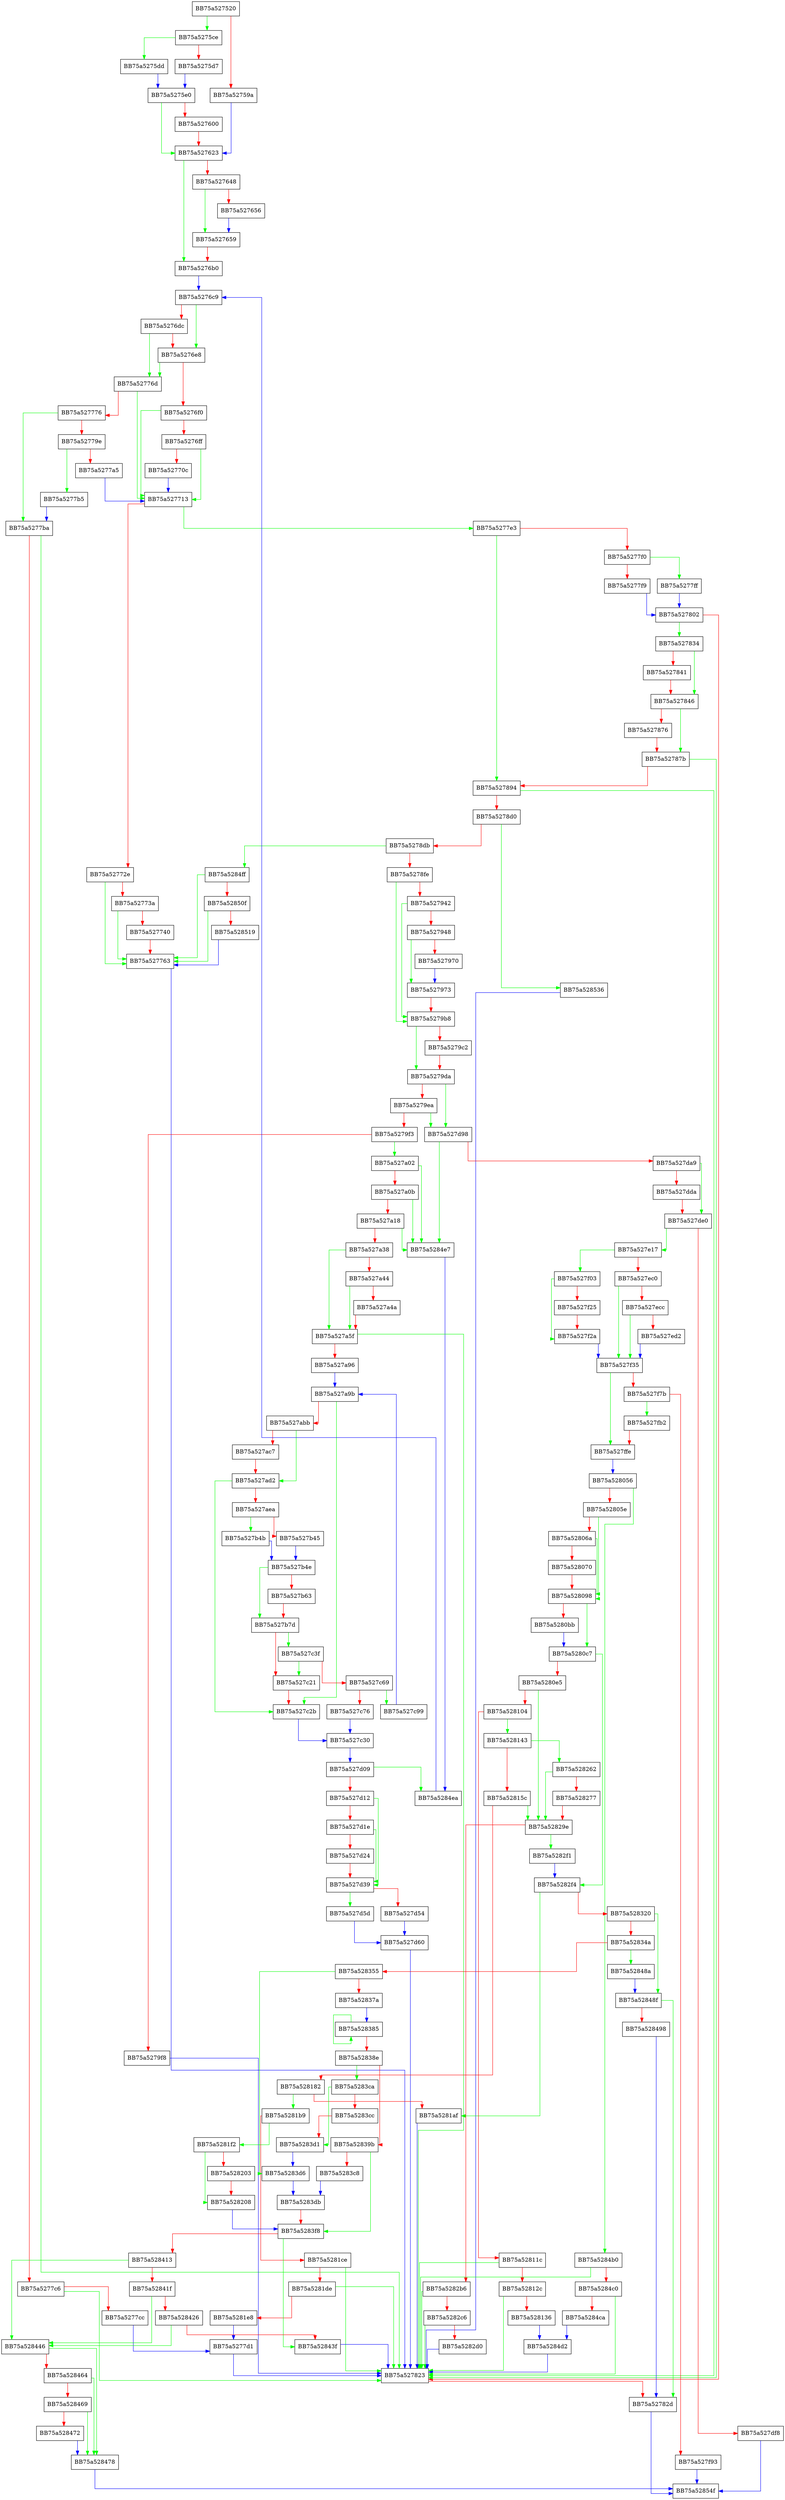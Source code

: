 digraph FindNext {
  node [shape="box"];
  graph [splines=ortho];
  BB75a527520 -> BB75a5275ce [color="green"];
  BB75a527520 -> BB75a52759a [color="red"];
  BB75a52759a -> BB75a527623 [color="blue"];
  BB75a5275ce -> BB75a5275dd [color="green"];
  BB75a5275ce -> BB75a5275d7 [color="red"];
  BB75a5275d7 -> BB75a5275e0 [color="blue"];
  BB75a5275dd -> BB75a5275e0 [color="blue"];
  BB75a5275e0 -> BB75a527623 [color="green"];
  BB75a5275e0 -> BB75a527600 [color="red"];
  BB75a527600 -> BB75a527623 [color="red"];
  BB75a527623 -> BB75a5276b0 [color="green"];
  BB75a527623 -> BB75a527648 [color="red"];
  BB75a527648 -> BB75a527659 [color="green"];
  BB75a527648 -> BB75a527656 [color="red"];
  BB75a527656 -> BB75a527659 [color="blue"];
  BB75a527659 -> BB75a5276b0 [color="red"];
  BB75a5276b0 -> BB75a5276c9 [color="blue"];
  BB75a5276c9 -> BB75a5276e8 [color="green"];
  BB75a5276c9 -> BB75a5276dc [color="red"];
  BB75a5276dc -> BB75a52776d [color="green"];
  BB75a5276dc -> BB75a5276e8 [color="red"];
  BB75a5276e8 -> BB75a52776d [color="green"];
  BB75a5276e8 -> BB75a5276f0 [color="red"];
  BB75a5276f0 -> BB75a527713 [color="green"];
  BB75a5276f0 -> BB75a5276ff [color="red"];
  BB75a5276ff -> BB75a527713 [color="green"];
  BB75a5276ff -> BB75a52770c [color="red"];
  BB75a52770c -> BB75a527713 [color="blue"];
  BB75a527713 -> BB75a5277e3 [color="green"];
  BB75a527713 -> BB75a52772e [color="red"];
  BB75a52772e -> BB75a527763 [color="green"];
  BB75a52772e -> BB75a52773a [color="red"];
  BB75a52773a -> BB75a527763 [color="green"];
  BB75a52773a -> BB75a527740 [color="red"];
  BB75a527740 -> BB75a527763 [color="red"];
  BB75a527763 -> BB75a527823 [color="blue"];
  BB75a52776d -> BB75a527713 [color="green"];
  BB75a52776d -> BB75a527776 [color="red"];
  BB75a527776 -> BB75a5277ba [color="green"];
  BB75a527776 -> BB75a52779e [color="red"];
  BB75a52779e -> BB75a5277b5 [color="green"];
  BB75a52779e -> BB75a5277a5 [color="red"];
  BB75a5277a5 -> BB75a527713 [color="blue"];
  BB75a5277b5 -> BB75a5277ba [color="blue"];
  BB75a5277ba -> BB75a527823 [color="green"];
  BB75a5277ba -> BB75a5277c6 [color="red"];
  BB75a5277c6 -> BB75a527823 [color="green"];
  BB75a5277c6 -> BB75a5277cc [color="red"];
  BB75a5277cc -> BB75a5277d1 [color="blue"];
  BB75a5277d1 -> BB75a527823 [color="blue"];
  BB75a5277e3 -> BB75a527894 [color="green"];
  BB75a5277e3 -> BB75a5277f0 [color="red"];
  BB75a5277f0 -> BB75a5277ff [color="green"];
  BB75a5277f0 -> BB75a5277f9 [color="red"];
  BB75a5277f9 -> BB75a527802 [color="blue"];
  BB75a5277ff -> BB75a527802 [color="blue"];
  BB75a527802 -> BB75a527834 [color="green"];
  BB75a527802 -> BB75a527823 [color="red"];
  BB75a527823 -> BB75a52782d [color="red"];
  BB75a52782d -> BB75a52854f [color="blue"];
  BB75a527834 -> BB75a527846 [color="green"];
  BB75a527834 -> BB75a527841 [color="red"];
  BB75a527841 -> BB75a527846 [color="red"];
  BB75a527846 -> BB75a52787b [color="green"];
  BB75a527846 -> BB75a527876 [color="red"];
  BB75a527876 -> BB75a52787b [color="red"];
  BB75a52787b -> BB75a527823 [color="green"];
  BB75a52787b -> BB75a527894 [color="red"];
  BB75a527894 -> BB75a527823 [color="green"];
  BB75a527894 -> BB75a5278d0 [color="red"];
  BB75a5278d0 -> BB75a528536 [color="green"];
  BB75a5278d0 -> BB75a5278db [color="red"];
  BB75a5278db -> BB75a5284ff [color="green"];
  BB75a5278db -> BB75a5278fe [color="red"];
  BB75a5278fe -> BB75a5279b8 [color="green"];
  BB75a5278fe -> BB75a527942 [color="red"];
  BB75a527942 -> BB75a5279b8 [color="green"];
  BB75a527942 -> BB75a527948 [color="red"];
  BB75a527948 -> BB75a527973 [color="green"];
  BB75a527948 -> BB75a527970 [color="red"];
  BB75a527970 -> BB75a527973 [color="blue"];
  BB75a527973 -> BB75a5279b8 [color="red"];
  BB75a5279b8 -> BB75a5279da [color="green"];
  BB75a5279b8 -> BB75a5279c2 [color="red"];
  BB75a5279c2 -> BB75a5279da [color="red"];
  BB75a5279da -> BB75a527d98 [color="green"];
  BB75a5279da -> BB75a5279ea [color="red"];
  BB75a5279ea -> BB75a527d98 [color="green"];
  BB75a5279ea -> BB75a5279f3 [color="red"];
  BB75a5279f3 -> BB75a527a02 [color="green"];
  BB75a5279f3 -> BB75a5279f8 [color="red"];
  BB75a5279f8 -> BB75a527823 [color="blue"];
  BB75a527a02 -> BB75a5284e7 [color="green"];
  BB75a527a02 -> BB75a527a0b [color="red"];
  BB75a527a0b -> BB75a5284e7 [color="green"];
  BB75a527a0b -> BB75a527a18 [color="red"];
  BB75a527a18 -> BB75a5284e7 [color="green"];
  BB75a527a18 -> BB75a527a38 [color="red"];
  BB75a527a38 -> BB75a527a5f [color="green"];
  BB75a527a38 -> BB75a527a44 [color="red"];
  BB75a527a44 -> BB75a527a5f [color="green"];
  BB75a527a44 -> BB75a527a4a [color="red"];
  BB75a527a4a -> BB75a527a5f [color="red"];
  BB75a527a5f -> BB75a527823 [color="green"];
  BB75a527a5f -> BB75a527a96 [color="red"];
  BB75a527a96 -> BB75a527a9b [color="blue"];
  BB75a527a9b -> BB75a527c2b [color="green"];
  BB75a527a9b -> BB75a527abb [color="red"];
  BB75a527abb -> BB75a527ad2 [color="green"];
  BB75a527abb -> BB75a527ac7 [color="red"];
  BB75a527ac7 -> BB75a527ad2 [color="red"];
  BB75a527ad2 -> BB75a527c2b [color="green"];
  BB75a527ad2 -> BB75a527aea [color="red"];
  BB75a527aea -> BB75a527b4b [color="green"];
  BB75a527aea -> BB75a527b45 [color="red"];
  BB75a527b45 -> BB75a527b4e [color="blue"];
  BB75a527b4b -> BB75a527b4e [color="blue"];
  BB75a527b4e -> BB75a527b7d [color="green"];
  BB75a527b4e -> BB75a527b63 [color="red"];
  BB75a527b63 -> BB75a527b7d [color="red"];
  BB75a527b7d -> BB75a527c3f [color="green"];
  BB75a527b7d -> BB75a527c21 [color="red"];
  BB75a527c21 -> BB75a527c2b [color="red"];
  BB75a527c2b -> BB75a527c30 [color="blue"];
  BB75a527c30 -> BB75a527d09 [color="blue"];
  BB75a527c3f -> BB75a527c21 [color="green"];
  BB75a527c3f -> BB75a527c69 [color="red"];
  BB75a527c69 -> BB75a527c99 [color="green"];
  BB75a527c69 -> BB75a527c76 [color="red"];
  BB75a527c76 -> BB75a527c30 [color="blue"];
  BB75a527c99 -> BB75a527a9b [color="blue"];
  BB75a527d09 -> BB75a5284ea [color="green"];
  BB75a527d09 -> BB75a527d12 [color="red"];
  BB75a527d12 -> BB75a527d39 [color="green"];
  BB75a527d12 -> BB75a527d1e [color="red"];
  BB75a527d1e -> BB75a527d39 [color="green"];
  BB75a527d1e -> BB75a527d24 [color="red"];
  BB75a527d24 -> BB75a527d39 [color="red"];
  BB75a527d39 -> BB75a527d5d [color="green"];
  BB75a527d39 -> BB75a527d54 [color="red"];
  BB75a527d54 -> BB75a527d60 [color="blue"];
  BB75a527d5d -> BB75a527d60 [color="blue"];
  BB75a527d60 -> BB75a527823 [color="blue"];
  BB75a527d98 -> BB75a5284e7 [color="green"];
  BB75a527d98 -> BB75a527da9 [color="red"];
  BB75a527da9 -> BB75a527de0 [color="green"];
  BB75a527da9 -> BB75a527dda [color="red"];
  BB75a527dda -> BB75a527de0 [color="red"];
  BB75a527de0 -> BB75a527e17 [color="green"];
  BB75a527de0 -> BB75a527df8 [color="red"];
  BB75a527df8 -> BB75a52854f [color="blue"];
  BB75a527e17 -> BB75a527f03 [color="green"];
  BB75a527e17 -> BB75a527ec0 [color="red"];
  BB75a527ec0 -> BB75a527f35 [color="green"];
  BB75a527ec0 -> BB75a527ecc [color="red"];
  BB75a527ecc -> BB75a527f35 [color="green"];
  BB75a527ecc -> BB75a527ed2 [color="red"];
  BB75a527ed2 -> BB75a527f35 [color="blue"];
  BB75a527f03 -> BB75a527f2a [color="green"];
  BB75a527f03 -> BB75a527f25 [color="red"];
  BB75a527f25 -> BB75a527f2a [color="red"];
  BB75a527f2a -> BB75a527f35 [color="blue"];
  BB75a527f35 -> BB75a527ffe [color="green"];
  BB75a527f35 -> BB75a527f7b [color="red"];
  BB75a527f7b -> BB75a527fb2 [color="green"];
  BB75a527f7b -> BB75a527f93 [color="red"];
  BB75a527f93 -> BB75a52854f [color="blue"];
  BB75a527fb2 -> BB75a527ffe [color="red"];
  BB75a527ffe -> BB75a528056 [color="blue"];
  BB75a528056 -> BB75a5284b0 [color="green"];
  BB75a528056 -> BB75a52805e [color="red"];
  BB75a52805e -> BB75a528098 [color="green"];
  BB75a52805e -> BB75a52806a [color="red"];
  BB75a52806a -> BB75a528098 [color="green"];
  BB75a52806a -> BB75a528070 [color="red"];
  BB75a528070 -> BB75a528098 [color="red"];
  BB75a528098 -> BB75a5280c7 [color="green"];
  BB75a528098 -> BB75a5280bb [color="red"];
  BB75a5280bb -> BB75a5280c7 [color="blue"];
  BB75a5280c7 -> BB75a5282f4 [color="green"];
  BB75a5280c7 -> BB75a5280e5 [color="red"];
  BB75a5280e5 -> BB75a52829e [color="green"];
  BB75a5280e5 -> BB75a528104 [color="red"];
  BB75a528104 -> BB75a528143 [color="green"];
  BB75a528104 -> BB75a52811c [color="red"];
  BB75a52811c -> BB75a527823 [color="green"];
  BB75a52811c -> BB75a52812c [color="red"];
  BB75a52812c -> BB75a527823 [color="green"];
  BB75a52812c -> BB75a528136 [color="red"];
  BB75a528136 -> BB75a5284d2 [color="blue"];
  BB75a528143 -> BB75a528262 [color="green"];
  BB75a528143 -> BB75a52815c [color="red"];
  BB75a52815c -> BB75a52829e [color="green"];
  BB75a52815c -> BB75a528182 [color="red"];
  BB75a528182 -> BB75a5281b9 [color="green"];
  BB75a528182 -> BB75a5281af [color="red"];
  BB75a5281af -> BB75a527823 [color="blue"];
  BB75a5281b9 -> BB75a5281f2 [color="green"];
  BB75a5281b9 -> BB75a5281ce [color="red"];
  BB75a5281ce -> BB75a527823 [color="green"];
  BB75a5281ce -> BB75a5281de [color="red"];
  BB75a5281de -> BB75a527823 [color="green"];
  BB75a5281de -> BB75a5281e8 [color="red"];
  BB75a5281e8 -> BB75a5277d1 [color="blue"];
  BB75a5281f2 -> BB75a528208 [color="green"];
  BB75a5281f2 -> BB75a528203 [color="red"];
  BB75a528203 -> BB75a528208 [color="red"];
  BB75a528208 -> BB75a5283f8 [color="blue"];
  BB75a528262 -> BB75a52829e [color="green"];
  BB75a528262 -> BB75a528277 [color="red"];
  BB75a528277 -> BB75a52829e [color="red"];
  BB75a52829e -> BB75a5282f1 [color="green"];
  BB75a52829e -> BB75a5282b6 [color="red"];
  BB75a5282b6 -> BB75a527823 [color="green"];
  BB75a5282b6 -> BB75a5282c6 [color="red"];
  BB75a5282c6 -> BB75a527823 [color="green"];
  BB75a5282c6 -> BB75a5282d0 [color="red"];
  BB75a5282d0 -> BB75a527823 [color="blue"];
  BB75a5282f1 -> BB75a5282f4 [color="blue"];
  BB75a5282f4 -> BB75a5281af [color="green"];
  BB75a5282f4 -> BB75a528320 [color="red"];
  BB75a528320 -> BB75a52848f [color="green"];
  BB75a528320 -> BB75a52834a [color="red"];
  BB75a52834a -> BB75a52848a [color="green"];
  BB75a52834a -> BB75a528355 [color="red"];
  BB75a528355 -> BB75a5283d6 [color="green"];
  BB75a528355 -> BB75a52837a [color="red"];
  BB75a52837a -> BB75a528385 [color="blue"];
  BB75a528385 -> BB75a528385 [color="green"];
  BB75a528385 -> BB75a52838e [color="red"];
  BB75a52838e -> BB75a5283ca [color="green"];
  BB75a52838e -> BB75a52839b [color="red"];
  BB75a52839b -> BB75a5283f8 [color="green"];
  BB75a52839b -> BB75a5283c8 [color="red"];
  BB75a5283c8 -> BB75a5283db [color="blue"];
  BB75a5283ca -> BB75a5283d1 [color="green"];
  BB75a5283ca -> BB75a5283cc [color="red"];
  BB75a5283cc -> BB75a5283d1 [color="red"];
  BB75a5283d1 -> BB75a5283d6 [color="blue"];
  BB75a5283d6 -> BB75a5283db [color="blue"];
  BB75a5283db -> BB75a5283f8 [color="red"];
  BB75a5283f8 -> BB75a52843f [color="green"];
  BB75a5283f8 -> BB75a528413 [color="red"];
  BB75a528413 -> BB75a528446 [color="green"];
  BB75a528413 -> BB75a52841f [color="red"];
  BB75a52841f -> BB75a528446 [color="green"];
  BB75a52841f -> BB75a528426 [color="red"];
  BB75a528426 -> BB75a528446 [color="green"];
  BB75a528426 -> BB75a52843f [color="red"];
  BB75a52843f -> BB75a527823 [color="blue"];
  BB75a528446 -> BB75a528478 [color="green"];
  BB75a528446 -> BB75a528464 [color="red"];
  BB75a528464 -> BB75a528478 [color="green"];
  BB75a528464 -> BB75a528469 [color="red"];
  BB75a528469 -> BB75a528478 [color="green"];
  BB75a528469 -> BB75a528472 [color="red"];
  BB75a528472 -> BB75a528478 [color="blue"];
  BB75a528478 -> BB75a52854f [color="blue"];
  BB75a52848a -> BB75a52848f [color="blue"];
  BB75a52848f -> BB75a52782d [color="green"];
  BB75a52848f -> BB75a528498 [color="red"];
  BB75a528498 -> BB75a52782d [color="blue"];
  BB75a5284b0 -> BB75a527823 [color="green"];
  BB75a5284b0 -> BB75a5284c0 [color="red"];
  BB75a5284c0 -> BB75a527823 [color="green"];
  BB75a5284c0 -> BB75a5284ca [color="red"];
  BB75a5284ca -> BB75a5284d2 [color="blue"];
  BB75a5284d2 -> BB75a527823 [color="blue"];
  BB75a5284e7 -> BB75a5284ea [color="blue"];
  BB75a5284ea -> BB75a5276c9 [color="blue"];
  BB75a5284ff -> BB75a527763 [color="green"];
  BB75a5284ff -> BB75a52850f [color="red"];
  BB75a52850f -> BB75a527763 [color="green"];
  BB75a52850f -> BB75a528519 [color="red"];
  BB75a528519 -> BB75a527763 [color="blue"];
  BB75a528536 -> BB75a527823 [color="blue"];
}